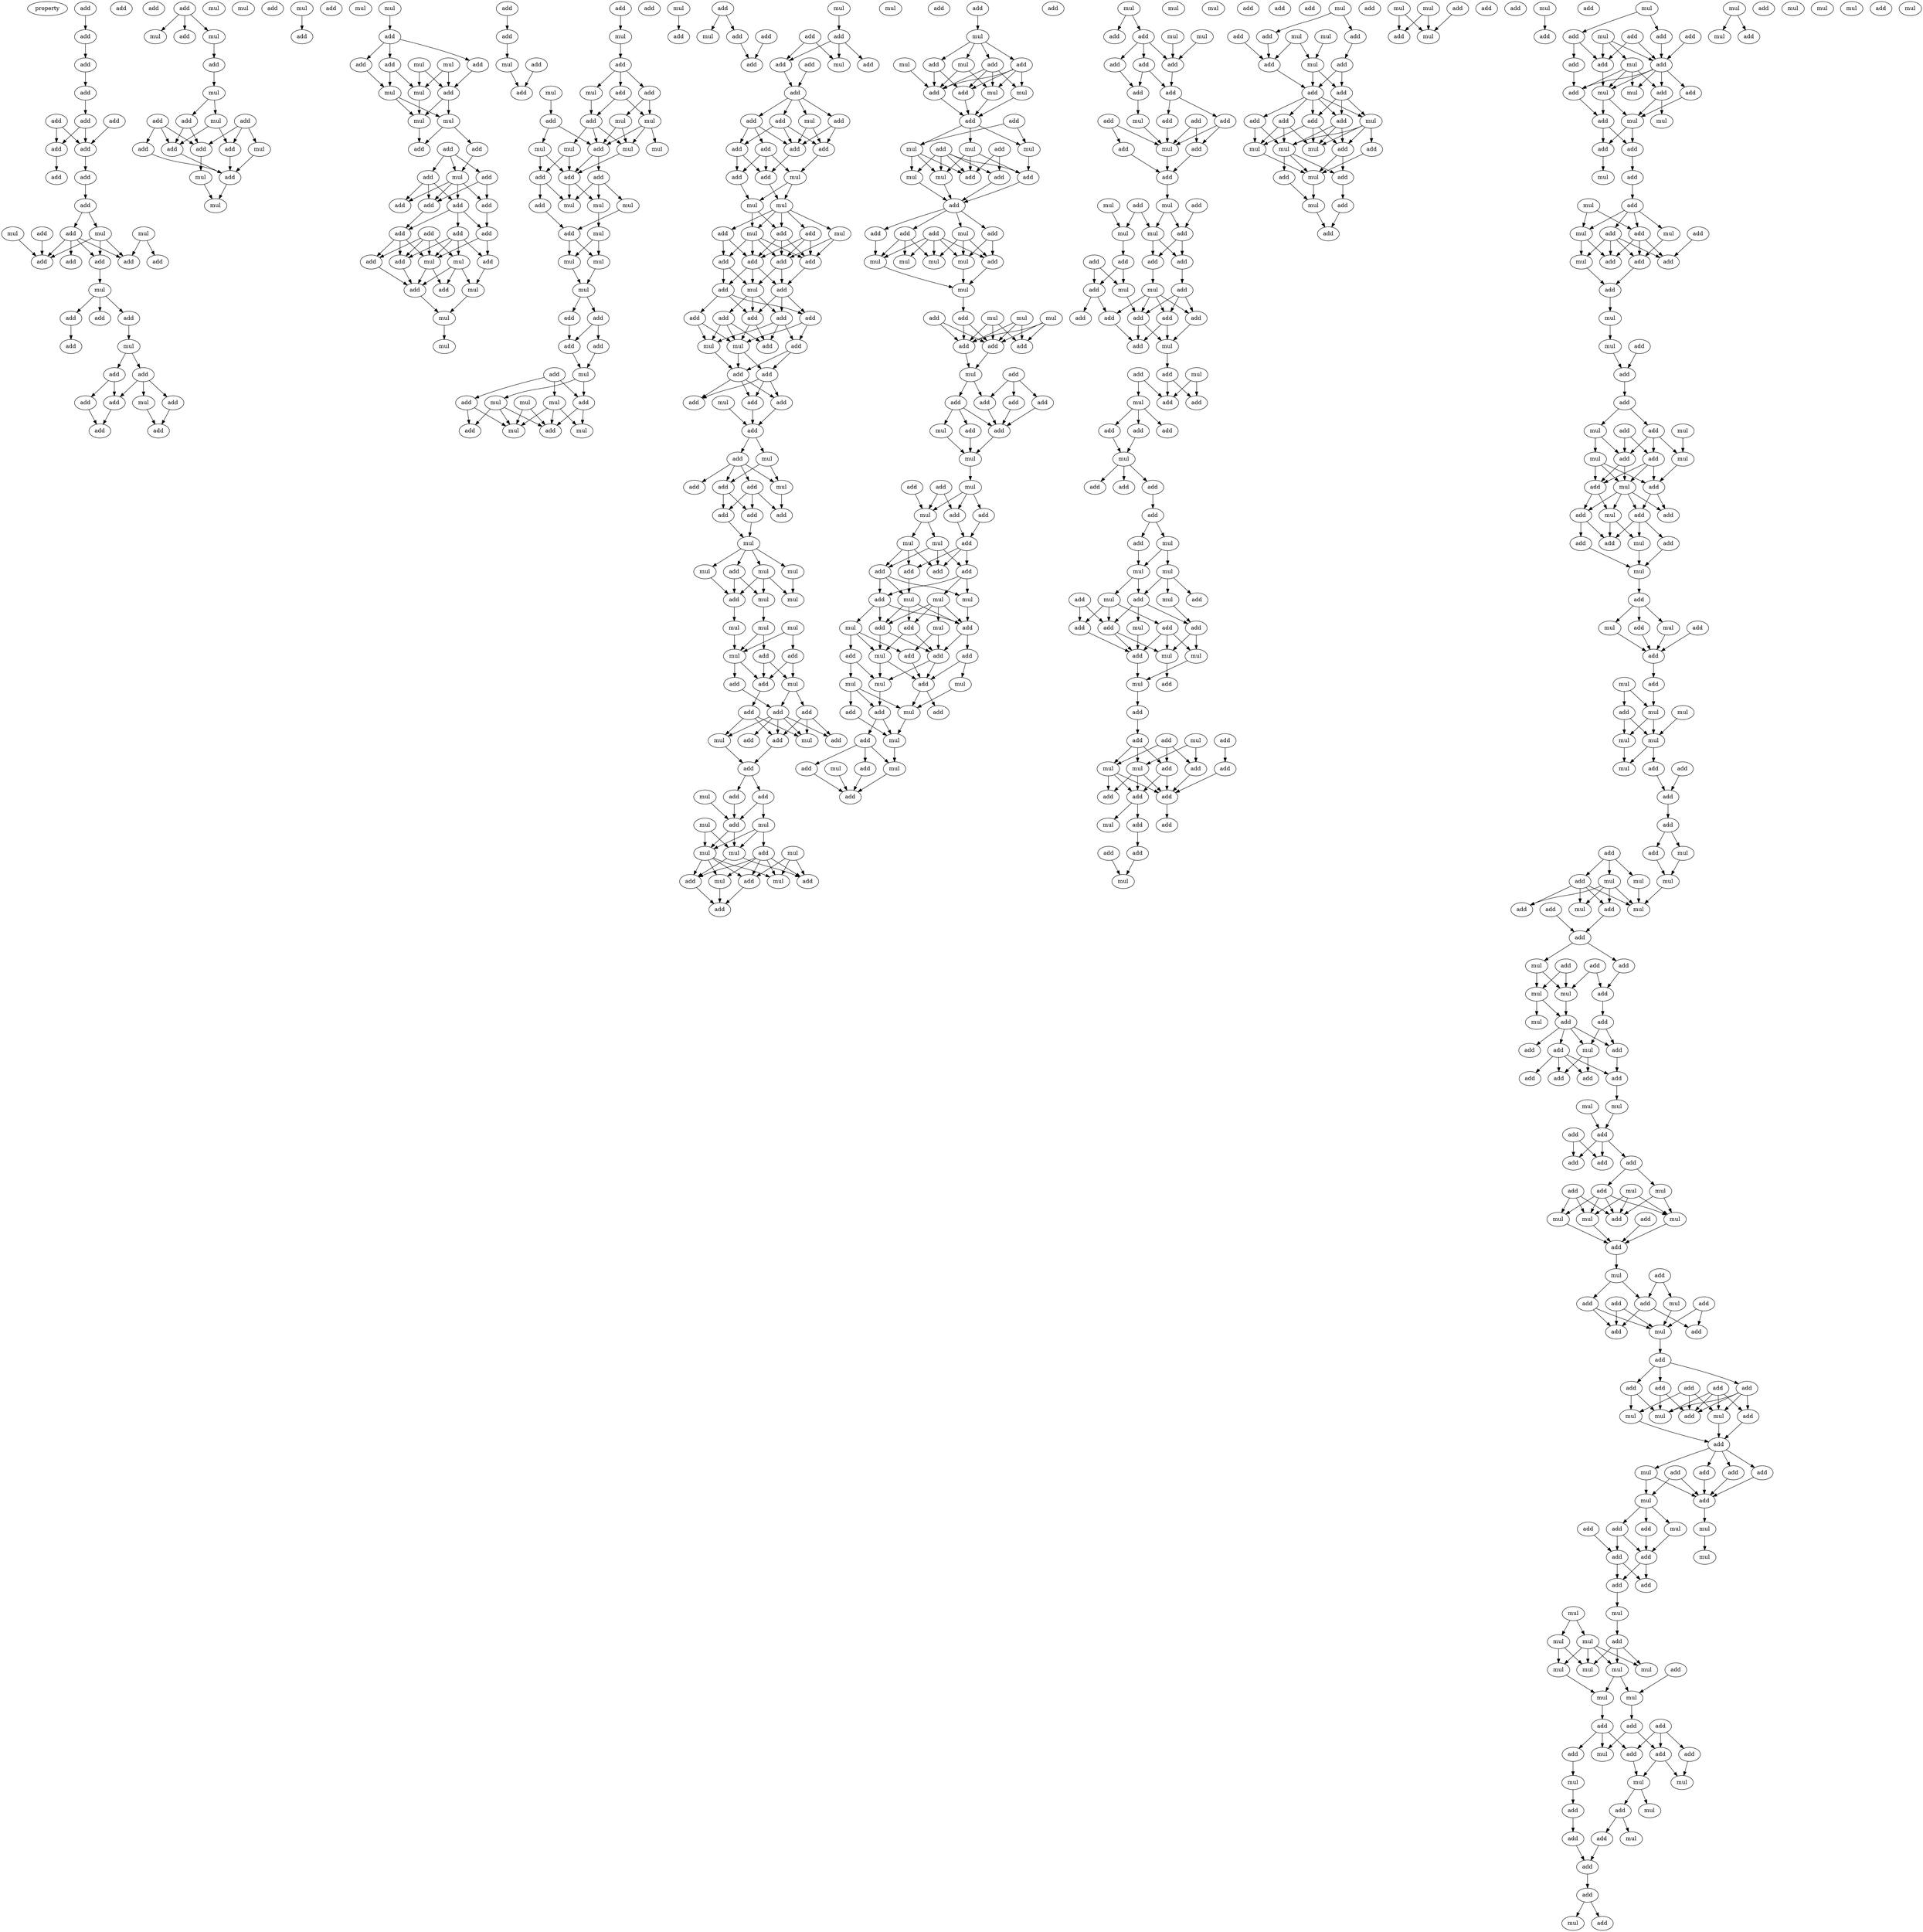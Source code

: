 digraph {
    node [fontcolor=black]
    property [mul=2,lf=1.8]
    0 [ label = add ];
    1 [ label = add ];
    2 [ label = add ];
    3 [ label = add ];
    4 [ label = add ];
    5 [ label = add ];
    6 [ label = add ];
    7 [ label = add ];
    8 [ label = add ];
    9 [ label = add ];
    10 [ label = add ];
    11 [ label = add ];
    12 [ label = add ];
    13 [ label = add ];
    14 [ label = add ];
    15 [ label = add ];
    16 [ label = mul ];
    17 [ label = mul ];
    18 [ label = mul ];
    19 [ label = add ];
    20 [ label = add ];
    21 [ label = add ];
    22 [ label = add ];
    23 [ label = add ];
    24 [ label = mul ];
    25 [ label = add ];
    26 [ label = add ];
    27 [ label = add ];
    28 [ label = mul ];
    29 [ label = add ];
    30 [ label = add ];
    31 [ label = add ];
    32 [ label = mul ];
    33 [ label = add ];
    34 [ label = add ];
    35 [ label = add ];
    36 [ label = add ];
    37 [ label = add ];
    38 [ label = add ];
    39 [ label = mul ];
    40 [ label = add ];
    41 [ label = mul ];
    42 [ label = mul ];
    43 [ label = mul ];
    44 [ label = add ];
    45 [ label = mul ];
    46 [ label = add ];
    47 [ label = add ];
    48 [ label = mul ];
    49 [ label = add ];
    50 [ label = add ];
    51 [ label = add ];
    52 [ label = mul ];
    53 [ label = add ];
    54 [ label = add ];
    55 [ label = mul ];
    56 [ label = add ];
    57 [ label = add ];
    58 [ label = mul ];
    59 [ label = mul ];
    60 [ label = add ];
    61 [ label = add ];
    62 [ label = mul ];
    63 [ label = mul ];
    64 [ label = add ];
    65 [ label = add ];
    66 [ label = add ];
    67 [ label = mul ];
    68 [ label = add ];
    69 [ label = mul ];
    70 [ label = add ];
    71 [ label = mul ];
    72 [ label = mul ];
    73 [ label = mul ];
    74 [ label = mul ];
    75 [ label = add ];
    76 [ label = add ];
    77 [ label = add ];
    78 [ label = add ];
    79 [ label = add ];
    80 [ label = mul ];
    81 [ label = add ];
    82 [ label = add ];
    83 [ label = add ];
    84 [ label = add ];
    85 [ label = add ];
    86 [ label = add ];
    87 [ label = add ];
    88 [ label = add ];
    89 [ label = mul ];
    90 [ label = add ];
    91 [ label = add ];
    92 [ label = add ];
    93 [ label = mul ];
    94 [ label = add ];
    95 [ label = mul ];
    96 [ label = add ];
    97 [ label = mul ];
    98 [ label = mul ];
    99 [ label = add ];
    100 [ label = add ];
    101 [ label = add ];
    102 [ label = mul ];
    103 [ label = add ];
    104 [ label = add ];
    105 [ label = mul ];
    106 [ label = add ];
    107 [ label = mul ];
    108 [ label = add ];
    109 [ label = add ];
    110 [ label = add ];
    111 [ label = mul ];
    112 [ label = mul ];
    113 [ label = add ];
    114 [ label = add ];
    115 [ label = mul ];
    116 [ label = mul ];
    117 [ label = mul ];
    118 [ label = add ];
    119 [ label = mul ];
    120 [ label = mul ];
    121 [ label = add ];
    122 [ label = add ];
    123 [ label = add ];
    124 [ label = mul ];
    125 [ label = add ];
    126 [ label = mul ];
    127 [ label = mul ];
    128 [ label = add ];
    129 [ label = mul ];
    130 [ label = mul ];
    131 [ label = mul ];
    132 [ label = mul ];
    133 [ label = add ];
    134 [ label = add ];
    135 [ label = add ];
    136 [ label = add ];
    137 [ label = mul ];
    138 [ label = add ];
    139 [ label = add ];
    140 [ label = add ];
    141 [ label = mul ];
    142 [ label = mul ];
    143 [ label = mul ];
    144 [ label = mul ];
    145 [ label = mul ];
    146 [ label = add ];
    147 [ label = add ];
    148 [ label = mul ];
    149 [ label = add ];
    150 [ label = add ];
    151 [ label = add ];
    152 [ label = mul ];
    153 [ label = add ];
    154 [ label = add ];
    155 [ label = mul ];
    156 [ label = add ];
    157 [ label = add ];
    158 [ label = add ];
    159 [ label = add ];
    160 [ label = mul ];
    161 [ label = add ];
    162 [ label = add ];
    163 [ label = add ];
    164 [ label = add ];
    165 [ label = mul ];
    166 [ label = add ];
    167 [ label = add ];
    168 [ label = add ];
    169 [ label = add ];
    170 [ label = add ];
    171 [ label = add ];
    172 [ label = mul ];
    173 [ label = add ];
    174 [ label = mul ];
    175 [ label = mul ];
    176 [ label = add ];
    177 [ label = mul ];
    178 [ label = add ];
    179 [ label = add ];
    180 [ label = mul ];
    181 [ label = add ];
    182 [ label = add ];
    183 [ label = add ];
    184 [ label = add ];
    185 [ label = mul ];
    186 [ label = add ];
    187 [ label = add ];
    188 [ label = add ];
    189 [ label = add ];
    190 [ label = add ];
    191 [ label = add ];
    192 [ label = add ];
    193 [ label = add ];
    194 [ label = mul ];
    195 [ label = add ];
    196 [ label = mul ];
    197 [ label = add ];
    198 [ label = add ];
    199 [ label = mul ];
    200 [ label = add ];
    201 [ label = add ];
    202 [ label = add ];
    203 [ label = add ];
    204 [ label = add ];
    205 [ label = mul ];
    206 [ label = add ];
    207 [ label = add ];
    208 [ label = mul ];
    209 [ label = add ];
    210 [ label = add ];
    211 [ label = add ];
    212 [ label = add ];
    213 [ label = mul ];
    214 [ label = mul ];
    215 [ label = add ];
    216 [ label = mul ];
    217 [ label = mul ];
    218 [ label = mul ];
    219 [ label = add ];
    220 [ label = mul ];
    221 [ label = mul ];
    222 [ label = mul ];
    223 [ label = mul ];
    224 [ label = mul ];
    225 [ label = mul ];
    226 [ label = add ];
    227 [ label = add ];
    228 [ label = add ];
    229 [ label = add ];
    230 [ label = mul ];
    231 [ label = add ];
    232 [ label = add ];
    233 [ label = add ];
    234 [ label = add ];
    235 [ label = mul ];
    236 [ label = mul ];
    237 [ label = add ];
    238 [ label = add ];
    239 [ label = add ];
    240 [ label = add ];
    241 [ label = add ];
    242 [ label = mul ];
    243 [ label = mul ];
    244 [ label = add ];
    245 [ label = mul ];
    246 [ label = mul ];
    247 [ label = mul ];
    248 [ label = add ];
    249 [ label = add ];
    250 [ label = mul ];
    251 [ label = add ];
    252 [ label = add ];
    253 [ label = mul ];
    254 [ label = mul ];
    255 [ label = add ];
    256 [ label = add ];
    257 [ label = add ];
    258 [ label = mul ];
    259 [ label = add ];
    260 [ label = mul ];
    261 [ label = add ];
    262 [ label = add ];
    263 [ label = mul ];
    264 [ label = add ];
    265 [ label = add ];
    266 [ label = mul ];
    267 [ label = mul ];
    268 [ label = add ];
    269 [ label = add ];
    270 [ label = mul ];
    271 [ label = mul ];
    272 [ label = mul ];
    273 [ label = add ];
    274 [ label = add ];
    275 [ label = add ];
    276 [ label = add ];
    277 [ label = mul ];
    278 [ label = mul ];
    279 [ label = add ];
    280 [ label = add ];
    281 [ label = add ];
    282 [ label = add ];
    283 [ label = add ];
    284 [ label = add ];
    285 [ label = mul ];
    286 [ label = mul ];
    287 [ label = mul ];
    288 [ label = mul ];
    289 [ label = mul ];
    290 [ label = add ];
    291 [ label = mul ];
    292 [ label = mul ];
    293 [ label = add ];
    294 [ label = add ];
    295 [ label = mul ];
    296 [ label = mul ];
    297 [ label = add ];
    298 [ label = add ];
    299 [ label = add ];
    300 [ label = add ];
    301 [ label = mul ];
    302 [ label = add ];
    303 [ label = add ];
    304 [ label = add ];
    305 [ label = add ];
    306 [ label = add ];
    307 [ label = mul ];
    308 [ label = add ];
    309 [ label = add ];
    310 [ label = mul ];
    311 [ label = add ];
    312 [ label = mul ];
    313 [ label = add ];
    314 [ label = mul ];
    315 [ label = add ];
    316 [ label = add ];
    317 [ label = mul ];
    318 [ label = add ];
    319 [ label = mul ];
    320 [ label = add ];
    321 [ label = add ];
    322 [ label = add ];
    323 [ label = add ];
    324 [ label = mul ];
    325 [ label = mul ];
    326 [ label = mul ];
    327 [ label = add ];
    328 [ label = add ];
    329 [ label = add ];
    330 [ label = mul ];
    331 [ label = mul ];
    332 [ label = add ];
    333 [ label = mul ];
    334 [ label = add ];
    335 [ label = add ];
    336 [ label = add ];
    337 [ label = add ];
    338 [ label = mul ];
    339 [ label = mul ];
    340 [ label = mul ];
    341 [ label = add ];
    342 [ label = add ];
    343 [ label = mul ];
    344 [ label = add ];
    345 [ label = add ];
    346 [ label = add ];
    347 [ label = mul ];
    348 [ label = add ];
    349 [ label = mul ];
    350 [ label = mul ];
    351 [ label = add ];
    352 [ label = add ];
    353 [ label = mul ];
    354 [ label = mul ];
    355 [ label = add ];
    356 [ label = mul ];
    357 [ label = mul ];
    358 [ label = add ];
    359 [ label = add ];
    360 [ label = add ];
    361 [ label = add ];
    362 [ label = add ];
    363 [ label = add ];
    364 [ label = mul ];
    365 [ label = add ];
    366 [ label = add ];
    367 [ label = add ];
    368 [ label = mul ];
    369 [ label = add ];
    370 [ label = add ];
    371 [ label = mul ];
    372 [ label = add ];
    373 [ label = add ];
    374 [ label = add ];
    375 [ label = mul ];
    376 [ label = add ];
    377 [ label = mul ];
    378 [ label = mul ];
    379 [ label = mul ];
    380 [ label = add ];
    381 [ label = add ];
    382 [ label = add ];
    383 [ label = add ];
    384 [ label = add ];
    385 [ label = add ];
    386 [ label = mul ];
    387 [ label = add ];
    388 [ label = add ];
    389 [ label = mul ];
    390 [ label = add ];
    391 [ label = add ];
    392 [ label = add ];
    393 [ label = add ];
    394 [ label = add ];
    395 [ label = add ];
    396 [ label = mul ];
    397 [ label = add ];
    398 [ label = add ];
    399 [ label = mul ];
    400 [ label = add ];
    401 [ label = mul ];
    402 [ label = add ];
    403 [ label = add ];
    404 [ label = add ];
    405 [ label = add ];
    406 [ label = mul ];
    407 [ label = add ];
    408 [ label = add ];
    409 [ label = add ];
    410 [ label = add ];
    411 [ label = add ];
    412 [ label = mul ];
    413 [ label = mul ];
    414 [ label = mul ];
    415 [ label = add ];
    416 [ label = add ];
    417 [ label = add ];
    418 [ label = mul ];
    419 [ label = mul ];
    420 [ label = add ];
    421 [ label = add ];
    422 [ label = add ];
    423 [ label = mul ];
    424 [ label = add ];
    425 [ label = mul ];
    426 [ label = mul ];
    427 [ label = add ];
    428 [ label = add ];
    429 [ label = mul ];
    430 [ label = add ];
    431 [ label = add ];
    432 [ label = add ];
    433 [ label = add ];
    434 [ label = mul ];
    435 [ label = add ];
    436 [ label = mul ];
    437 [ label = mul ];
    438 [ label = add ];
    439 [ label = add ];
    440 [ label = add ];
    441 [ label = add ];
    442 [ label = add ];
    443 [ label = add ];
    444 [ label = mul ];
    445 [ label = add ];
    446 [ label = add ];
    447 [ label = add ];
    448 [ label = add ];
    449 [ label = add ];
    450 [ label = mul ];
    451 [ label = mul ];
    452 [ label = mul ];
    453 [ label = mul ];
    454 [ label = add ];
    455 [ label = add ];
    456 [ label = add ];
    457 [ label = mul ];
    458 [ label = add ];
    459 [ label = add ];
    460 [ label = add ];
    461 [ label = add ];
    462 [ label = add ];
    463 [ label = add ];
    464 [ label = mul ];
    465 [ label = add ];
    466 [ label = add ];
    467 [ label = mul ];
    468 [ label = add ];
    469 [ label = add ];
    470 [ label = mul ];
    471 [ label = mul ];
    472 [ label = add ];
    473 [ label = mul ];
    474 [ label = add ];
    475 [ label = add ];
    476 [ label = mul ];
    477 [ label = add ];
    478 [ label = add ];
    479 [ label = mul ];
    480 [ label = add ];
    481 [ label = mul ];
    482 [ label = add ];
    483 [ label = mul ];
    484 [ label = add ];
    485 [ label = add ];
    486 [ label = mul ];
    487 [ label = add ];
    488 [ label = add ];
    489 [ label = mul ];
    490 [ label = add ];
    491 [ label = add ];
    492 [ label = mul ];
    493 [ label = add ];
    494 [ label = add ];
    495 [ label = add ];
    496 [ label = mul ];
    497 [ label = add ];
    498 [ label = add ];
    499 [ label = add ];
    500 [ label = add ];
    501 [ label = add ];
    502 [ label = mul ];
    503 [ label = mul ];
    504 [ label = mul ];
    505 [ label = add ];
    506 [ label = mul ];
    507 [ label = add ];
    508 [ label = add ];
    509 [ label = mul ];
    510 [ label = add ];
    511 [ label = add ];
    512 [ label = mul ];
    513 [ label = add ];
    514 [ label = add ];
    515 [ label = mul ];
    516 [ label = mul ];
    517 [ label = add ];
    518 [ label = mul ];
    519 [ label = add ];
    520 [ label = add ];
    521 [ label = add ];
    522 [ label = add ];
    523 [ label = mul ];
    524 [ label = mul ];
    525 [ label = mul ];
    526 [ label = mul ];
    527 [ label = add ];
    528 [ label = add ];
    529 [ label = add ];
    530 [ label = add ];
    531 [ label = add ];
    532 [ label = mul ];
    533 [ label = add ];
    534 [ label = add ];
    535 [ label = mul ];
    536 [ label = add ];
    537 [ label = mul ];
    538 [ label = mul ];
    539 [ label = add ];
    540 [ label = add ];
    541 [ label = add ];
    542 [ label = mul ];
    543 [ label = mul ];
    544 [ label = mul ];
    545 [ label = add ];
    546 [ label = add ];
    547 [ label = add ];
    548 [ label = add ];
    549 [ label = add ];
    550 [ label = add ];
    551 [ label = mul ];
    552 [ label = mul ];
    553 [ label = add ];
    554 [ label = mul ];
    555 [ label = add ];
    556 [ label = mul ];
    557 [ label = add ];
    558 [ label = add ];
    559 [ label = mul ];
    560 [ label = add ];
    561 [ label = mul ];
    562 [ label = add ];
    563 [ label = mul ];
    564 [ label = mul ];
    565 [ label = mul ];
    566 [ label = mul ];
    567 [ label = mul ];
    568 [ label = add ];
    569 [ label = mul ];
    570 [ label = add ];
    571 [ label = add ];
    572 [ label = add ];
    573 [ label = add ];
    574 [ label = mul ];
    575 [ label = add ];
    576 [ label = mul ];
    577 [ label = mul ];
    578 [ label = add ];
    579 [ label = mul ];
    580 [ label = mul ];
    581 [ label = add ];
    582 [ label = add ];
    583 [ label = add ];
    584 [ label = mul ];
    585 [ label = add ];
    586 [ label = mul ];
    587 [ label = add ];
    588 [ label = add ];
    589 [ label = add ];
    590 [ label = add ];
    591 [ label = mul ];
    592 [ label = add ];
    593 [ label = mul ];
    594 [ label = mul ];
    595 [ label = add ];
    596 [ label = add ];
    597 [ label = mul ];
    598 [ label = add ];
    599 [ label = add ];
    600 [ label = add ];
    601 [ label = add ];
    602 [ label = add ];
    603 [ label = add ];
    604 [ label = add ];
    605 [ label = mul ];
    606 [ label = mul ];
    607 [ label = add ];
    608 [ label = add ];
    609 [ label = add ];
    610 [ label = add ];
    611 [ label = add ];
    612 [ label = mul ];
    613 [ label = add ];
    614 [ label = add ];
    615 [ label = mul ];
    616 [ label = mul ];
    617 [ label = add ];
    618 [ label = add ];
    619 [ label = mul ];
    620 [ label = mul ];
    621 [ label = add ];
    622 [ label = mul ];
    623 [ label = add ];
    624 [ label = add ];
    625 [ label = add ];
    626 [ label = mul ];
    627 [ label = add ];
    628 [ label = add ];
    629 [ label = mul ];
    630 [ label = add ];
    631 [ label = add ];
    632 [ label = add ];
    633 [ label = add ];
    634 [ label = add ];
    635 [ label = add ];
    636 [ label = add ];
    637 [ label = add ];
    638 [ label = add ];
    639 [ label = mul ];
    640 [ label = mul ];
    641 [ label = mul ];
    642 [ label = add ];
    643 [ label = add ];
    644 [ label = add ];
    645 [ label = mul ];
    646 [ label = add ];
    647 [ label = add ];
    648 [ label = add ];
    649 [ label = mul ];
    650 [ label = add ];
    651 [ label = add ];
    652 [ label = mul ];
    653 [ label = mul ];
    654 [ label = add ];
    655 [ label = add ];
    656 [ label = add ];
    657 [ label = mul ];
    658 [ label = add ];
    659 [ label = add ];
    660 [ label = add ];
    661 [ label = mul ];
    662 [ label = mul ];
    663 [ label = add ];
    664 [ label = mul ];
    665 [ label = mul ];
    666 [ label = mul ];
    667 [ label = add ];
    668 [ label = mul ];
    669 [ label = mul ];
    670 [ label = mul ];
    671 [ label = mul ];
    672 [ label = mul ];
    673 [ label = add ];
    674 [ label = add ];
    675 [ label = add ];
    676 [ label = add ];
    677 [ label = add ];
    678 [ label = mul ];
    679 [ label = add ];
    680 [ label = add ];
    681 [ label = mul ];
    682 [ label = mul ];
    683 [ label = mul ];
    684 [ label = add ];
    685 [ label = mul ];
    686 [ label = add ];
    687 [ label = add ];
    688 [ label = add ];
    689 [ label = mul ];
    690 [ label = add ];
    691 [ label = add ];
    692 [ label = mul ];
    693 [ label = add ];
    694 [ label = mul ];
    0 -> 1 [ name = 0 ];
    1 -> 3 [ name = 1 ];
    3 -> 4 [ name = 2 ];
    4 -> 6 [ name = 3 ];
    6 -> 9 [ name = 4 ];
    6 -> 10 [ name = 5 ];
    7 -> 10 [ name = 6 ];
    8 -> 9 [ name = 7 ];
    8 -> 10 [ name = 8 ];
    9 -> 11 [ name = 9 ];
    10 -> 12 [ name = 10 ];
    12 -> 13 [ name = 11 ];
    13 -> 15 [ name = 12 ];
    13 -> 16 [ name = 13 ];
    14 -> 21 [ name = 14 ];
    15 -> 19 [ name = 15 ];
    15 -> 21 [ name = 16 ];
    15 -> 22 [ name = 17 ];
    15 -> 23 [ name = 18 ];
    16 -> 19 [ name = 19 ];
    16 -> 21 [ name = 20 ];
    16 -> 22 [ name = 21 ];
    17 -> 21 [ name = 22 ];
    18 -> 20 [ name = 23 ];
    18 -> 22 [ name = 24 ];
    19 -> 24 [ name = 25 ];
    24 -> 25 [ name = 26 ];
    24 -> 26 [ name = 27 ];
    24 -> 27 [ name = 28 ];
    25 -> 29 [ name = 29 ];
    27 -> 28 [ name = 30 ];
    28 -> 30 [ name = 31 ];
    28 -> 31 [ name = 32 ];
    30 -> 33 [ name = 33 ];
    30 -> 34 [ name = 34 ];
    31 -> 32 [ name = 35 ];
    31 -> 34 [ name = 36 ];
    31 -> 35 [ name = 37 ];
    32 -> 37 [ name = 38 ];
    33 -> 36 [ name = 39 ];
    34 -> 36 [ name = 40 ];
    35 -> 37 [ name = 41 ];
    38 -> 39 [ name = 42 ];
    38 -> 40 [ name = 43 ];
    38 -> 41 [ name = 44 ];
    41 -> 44 [ name = 45 ];
    44 -> 45 [ name = 46 ];
    45 -> 47 [ name = 47 ];
    45 -> 48 [ name = 48 ];
    46 -> 50 [ name = 49 ];
    46 -> 52 [ name = 50 ];
    46 -> 54 [ name = 51 ];
    47 -> 50 [ name = 52 ];
    47 -> 51 [ name = 53 ];
    48 -> 51 [ name = 54 ];
    48 -> 54 [ name = 55 ];
    49 -> 50 [ name = 56 ];
    49 -> 51 [ name = 57 ];
    49 -> 53 [ name = 58 ];
    50 -> 55 [ name = 59 ];
    51 -> 56 [ name = 60 ];
    52 -> 56 [ name = 61 ];
    53 -> 56 [ name = 62 ];
    54 -> 56 [ name = 63 ];
    55 -> 59 [ name = 64 ];
    56 -> 59 [ name = 65 ];
    58 -> 61 [ name = 66 ];
    63 -> 64 [ name = 67 ];
    64 -> 65 [ name = 68 ];
    64 -> 66 [ name = 69 ];
    64 -> 68 [ name = 70 ];
    65 -> 70 [ name = 71 ];
    66 -> 72 [ name = 72 ];
    67 -> 70 [ name = 73 ];
    67 -> 71 [ name = 74 ];
    68 -> 71 [ name = 75 ];
    68 -> 72 [ name = 76 ];
    69 -> 70 [ name = 77 ];
    69 -> 71 [ name = 78 ];
    70 -> 73 [ name = 79 ];
    70 -> 74 [ name = 80 ];
    71 -> 74 [ name = 81 ];
    72 -> 73 [ name = 82 ];
    72 -> 74 [ name = 83 ];
    73 -> 76 [ name = 84 ];
    73 -> 77 [ name = 85 ];
    74 -> 76 [ name = 86 ];
    75 -> 78 [ name = 87 ];
    75 -> 79 [ name = 88 ];
    75 -> 80 [ name = 89 ];
    77 -> 80 [ name = 90 ];
    78 -> 81 [ name = 91 ];
    78 -> 82 [ name = 92 ];
    78 -> 83 [ name = 93 ];
    79 -> 81 [ name = 94 ];
    79 -> 84 [ name = 95 ];
    80 -> 81 [ name = 96 ];
    80 -> 82 [ name = 97 ];
    80 -> 83 [ name = 98 ];
    80 -> 84 [ name = 99 ];
    81 -> 88 [ name = 100 ];
    82 -> 86 [ name = 101 ];
    82 -> 87 [ name = 102 ];
    82 -> 88 [ name = 103 ];
    84 -> 87 [ name = 104 ];
    85 -> 89 [ name = 105 ];
    85 -> 90 [ name = 106 ];
    85 -> 92 [ name = 107 ];
    85 -> 93 [ name = 108 ];
    86 -> 89 [ name = 109 ];
    86 -> 91 [ name = 110 ];
    86 -> 92 [ name = 111 ];
    86 -> 93 [ name = 112 ];
    87 -> 89 [ name = 113 ];
    87 -> 91 [ name = 114 ];
    88 -> 89 [ name = 115 ];
    88 -> 90 [ name = 116 ];
    88 -> 92 [ name = 117 ];
    89 -> 94 [ name = 118 ];
    89 -> 96 [ name = 119 ];
    90 -> 94 [ name = 120 ];
    91 -> 95 [ name = 121 ];
    92 -> 94 [ name = 122 ];
    93 -> 94 [ name = 123 ];
    93 -> 95 [ name = 124 ];
    93 -> 96 [ name = 125 ];
    94 -> 97 [ name = 126 ];
    95 -> 97 [ name = 127 ];
    97 -> 98 [ name = 128 ];
    99 -> 100 [ name = 129 ];
    100 -> 102 [ name = 130 ];
    101 -> 103 [ name = 131 ];
    102 -> 103 [ name = 132 ];
    104 -> 105 [ name = 133 ];
    105 -> 106 [ name = 134 ];
    106 -> 107 [ name = 135 ];
    106 -> 108 [ name = 136 ];
    106 -> 110 [ name = 137 ];
    107 -> 113 [ name = 138 ];
    108 -> 112 [ name = 139 ];
    108 -> 115 [ name = 140 ];
    110 -> 113 [ name = 141 ];
    110 -> 115 [ name = 142 ];
    111 -> 114 [ name = 143 ];
    112 -> 116 [ name = 144 ];
    112 -> 118 [ name = 145 ];
    113 -> 116 [ name = 146 ];
    113 -> 118 [ name = 147 ];
    113 -> 120 [ name = 148 ];
    114 -> 118 [ name = 149 ];
    114 -> 119 [ name = 150 ];
    115 -> 116 [ name = 151 ];
    115 -> 117 [ name = 152 ];
    115 -> 118 [ name = 153 ];
    116 -> 123 [ name = 154 ];
    118 -> 121 [ name = 155 ];
    118 -> 123 [ name = 156 ];
    119 -> 122 [ name = 157 ];
    119 -> 123 [ name = 158 ];
    120 -> 122 [ name = 159 ];
    120 -> 123 [ name = 160 ];
    121 -> 124 [ name = 161 ];
    121 -> 126 [ name = 162 ];
    121 -> 127 [ name = 163 ];
    122 -> 125 [ name = 164 ];
    122 -> 127 [ name = 165 ];
    123 -> 126 [ name = 166 ];
    123 -> 127 [ name = 167 ];
    124 -> 128 [ name = 168 ];
    125 -> 128 [ name = 169 ];
    126 -> 129 [ name = 170 ];
    128 -> 130 [ name = 171 ];
    128 -> 131 [ name = 172 ];
    129 -> 130 [ name = 173 ];
    129 -> 131 [ name = 174 ];
    130 -> 132 [ name = 175 ];
    131 -> 132 [ name = 176 ];
    132 -> 133 [ name = 177 ];
    132 -> 134 [ name = 178 ];
    133 -> 135 [ name = 179 ];
    134 -> 135 [ name = 180 ];
    134 -> 136 [ name = 181 ];
    135 -> 137 [ name = 182 ];
    136 -> 137 [ name = 183 ];
    137 -> 140 [ name = 184 ];
    137 -> 141 [ name = 185 ];
    138 -> 139 [ name = 186 ];
    138 -> 140 [ name = 187 ];
    138 -> 143 [ name = 188 ];
    139 -> 144 [ name = 189 ];
    139 -> 147 [ name = 190 ];
    140 -> 145 [ name = 191 ];
    140 -> 146 [ name = 192 ];
    141 -> 144 [ name = 193 ];
    141 -> 146 [ name = 194 ];
    141 -> 147 [ name = 195 ];
    142 -> 144 [ name = 196 ];
    142 -> 146 [ name = 197 ];
    143 -> 144 [ name = 198 ];
    143 -> 145 [ name = 199 ];
    143 -> 146 [ name = 200 ];
    148 -> 149 [ name = 201 ];
    150 -> 152 [ name = 202 ];
    150 -> 153 [ name = 203 ];
    151 -> 154 [ name = 204 ];
    153 -> 154 [ name = 205 ];
    155 -> 156 [ name = 206 ];
    156 -> 158 [ name = 207 ];
    156 -> 159 [ name = 208 ];
    156 -> 160 [ name = 209 ];
    157 -> 158 [ name = 210 ];
    157 -> 160 [ name = 211 ];
    158 -> 162 [ name = 212 ];
    161 -> 162 [ name = 213 ];
    162 -> 163 [ name = 214 ];
    162 -> 164 [ name = 215 ];
    162 -> 165 [ name = 216 ];
    162 -> 166 [ name = 217 ];
    163 -> 167 [ name = 218 ];
    163 -> 169 [ name = 219 ];
    163 -> 170 [ name = 220 ];
    164 -> 167 [ name = 221 ];
    164 -> 170 [ name = 222 ];
    165 -> 167 [ name = 223 ];
    165 -> 170 [ name = 224 ];
    166 -> 167 [ name = 225 ];
    166 -> 168 [ name = 226 ];
    166 -> 169 [ name = 227 ];
    167 -> 173 [ name = 228 ];
    168 -> 171 [ name = 229 ];
    168 -> 172 [ name = 230 ];
    168 -> 173 [ name = 231 ];
    169 -> 171 [ name = 232 ];
    169 -> 173 [ name = 233 ];
    170 -> 172 [ name = 234 ];
    171 -> 175 [ name = 235 ];
    172 -> 174 [ name = 236 ];
    172 -> 175 [ name = 237 ];
    173 -> 174 [ name = 238 ];
    174 -> 176 [ name = 239 ];
    174 -> 177 [ name = 240 ];
    174 -> 178 [ name = 241 ];
    174 -> 179 [ name = 242 ];
    174 -> 180 [ name = 243 ];
    175 -> 176 [ name = 244 ];
    175 -> 180 [ name = 245 ];
    176 -> 181 [ name = 246 ];
    176 -> 182 [ name = 247 ];
    176 -> 183 [ name = 248 ];
    177 -> 181 [ name = 249 ];
    177 -> 183 [ name = 250 ];
    178 -> 181 [ name = 251 ];
    178 -> 182 [ name = 252 ];
    178 -> 183 [ name = 253 ];
    179 -> 182 [ name = 254 ];
    179 -> 184 [ name = 255 ];
    180 -> 181 [ name = 256 ];
    180 -> 182 [ name = 257 ];
    180 -> 183 [ name = 258 ];
    180 -> 184 [ name = 259 ];
    181 -> 185 [ name = 260 ];
    181 -> 187 [ name = 261 ];
    182 -> 185 [ name = 262 ];
    182 -> 186 [ name = 263 ];
    182 -> 187 [ name = 264 ];
    183 -> 187 [ name = 265 ];
    184 -> 185 [ name = 266 ];
    184 -> 186 [ name = 267 ];
    185 -> 190 [ name = 268 ];
    185 -> 191 [ name = 269 ];
    185 -> 192 [ name = 270 ];
    186 -> 188 [ name = 271 ];
    186 -> 189 [ name = 272 ];
    186 -> 192 [ name = 273 ];
    187 -> 189 [ name = 274 ];
    187 -> 191 [ name = 275 ];
    187 -> 192 [ name = 276 ];
    188 -> 194 [ name = 277 ];
    188 -> 196 [ name = 278 ];
    189 -> 194 [ name = 279 ];
    189 -> 195 [ name = 280 ];
    190 -> 193 [ name = 281 ];
    190 -> 194 [ name = 282 ];
    190 -> 196 [ name = 283 ];
    191 -> 193 [ name = 284 ];
    191 -> 195 [ name = 285 ];
    191 -> 196 [ name = 286 ];
    192 -> 193 [ name = 287 ];
    192 -> 194 [ name = 288 ];
    194 -> 197 [ name = 289 ];
    194 -> 198 [ name = 290 ];
    195 -> 197 [ name = 291 ];
    195 -> 198 [ name = 292 ];
    196 -> 198 [ name = 293 ];
    197 -> 200 [ name = 294 ];
    197 -> 201 [ name = 295 ];
    197 -> 202 [ name = 296 ];
    198 -> 200 [ name = 297 ];
    198 -> 201 [ name = 298 ];
    198 -> 202 [ name = 299 ];
    199 -> 203 [ name = 300 ];
    200 -> 203 [ name = 301 ];
    201 -> 203 [ name = 302 ];
    203 -> 204 [ name = 303 ];
    203 -> 205 [ name = 304 ];
    204 -> 206 [ name = 305 ];
    204 -> 207 [ name = 306 ];
    204 -> 208 [ name = 307 ];
    204 -> 209 [ name = 308 ];
    205 -> 208 [ name = 309 ];
    205 -> 209 [ name = 310 ];
    207 -> 210 [ name = 311 ];
    207 -> 211 [ name = 312 ];
    207 -> 212 [ name = 313 ];
    208 -> 212 [ name = 314 ];
    209 -> 210 [ name = 315 ];
    209 -> 211 [ name = 316 ];
    210 -> 213 [ name = 317 ];
    211 -> 213 [ name = 318 ];
    213 -> 214 [ name = 319 ];
    213 -> 215 [ name = 320 ];
    213 -> 216 [ name = 321 ];
    213 -> 217 [ name = 322 ];
    214 -> 218 [ name = 323 ];
    214 -> 219 [ name = 324 ];
    214 -> 220 [ name = 325 ];
    215 -> 218 [ name = 326 ];
    215 -> 219 [ name = 327 ];
    216 -> 219 [ name = 328 ];
    217 -> 220 [ name = 329 ];
    218 -> 224 [ name = 330 ];
    219 -> 222 [ name = 331 ];
    222 -> 225 [ name = 332 ];
    223 -> 225 [ name = 333 ];
    223 -> 226 [ name = 334 ];
    224 -> 225 [ name = 335 ];
    224 -> 227 [ name = 336 ];
    225 -> 228 [ name = 337 ];
    225 -> 229 [ name = 338 ];
    226 -> 229 [ name = 339 ];
    226 -> 230 [ name = 340 ];
    227 -> 229 [ name = 341 ];
    227 -> 230 [ name = 342 ];
    228 -> 233 [ name = 343 ];
    229 -> 231 [ name = 344 ];
    230 -> 232 [ name = 345 ];
    230 -> 233 [ name = 346 ];
    231 -> 234 [ name = 347 ];
    231 -> 235 [ name = 348 ];
    231 -> 236 [ name = 349 ];
    232 -> 234 [ name = 350 ];
    232 -> 236 [ name = 351 ];
    232 -> 238 [ name = 352 ];
    233 -> 234 [ name = 353 ];
    233 -> 235 [ name = 354 ];
    233 -> 236 [ name = 355 ];
    233 -> 237 [ name = 356 ];
    233 -> 238 [ name = 357 ];
    234 -> 239 [ name = 358 ];
    235 -> 239 [ name = 359 ];
    239 -> 240 [ name = 360 ];
    239 -> 241 [ name = 361 ];
    240 -> 243 [ name = 362 ];
    240 -> 244 [ name = 363 ];
    241 -> 244 [ name = 364 ];
    242 -> 244 [ name = 365 ];
    243 -> 247 [ name = 366 ];
    243 -> 248 [ name = 367 ];
    243 -> 250 [ name = 368 ];
    244 -> 247 [ name = 369 ];
    244 -> 250 [ name = 370 ];
    245 -> 247 [ name = 371 ];
    245 -> 250 [ name = 372 ];
    246 -> 251 [ name = 373 ];
    246 -> 252 [ name = 374 ];
    246 -> 254 [ name = 375 ];
    247 -> 252 [ name = 376 ];
    247 -> 253 [ name = 377 ];
    247 -> 254 [ name = 378 ];
    247 -> 255 [ name = 379 ];
    248 -> 251 [ name = 380 ];
    248 -> 252 [ name = 381 ];
    248 -> 253 [ name = 382 ];
    248 -> 254 [ name = 383 ];
    248 -> 255 [ name = 384 ];
    250 -> 251 [ name = 385 ];
    250 -> 255 [ name = 386 ];
    252 -> 256 [ name = 387 ];
    253 -> 256 [ name = 388 ];
    255 -> 256 [ name = 389 ];
    257 -> 258 [ name = 390 ];
    258 -> 259 [ name = 391 ];
    258 -> 260 [ name = 392 ];
    258 -> 261 [ name = 393 ];
    258 -> 262 [ name = 394 ];
    259 -> 264 [ name = 395 ];
    259 -> 265 [ name = 396 ];
    260 -> 264 [ name = 397 ];
    260 -> 267 [ name = 398 ];
    261 -> 264 [ name = 399 ];
    261 -> 265 [ name = 400 ];
    261 -> 266 [ name = 401 ];
    261 -> 267 [ name = 402 ];
    262 -> 264 [ name = 403 ];
    262 -> 265 [ name = 404 ];
    262 -> 266 [ name = 405 ];
    262 -> 267 [ name = 406 ];
    263 -> 264 [ name = 407 ];
    264 -> 268 [ name = 408 ];
    265 -> 268 [ name = 409 ];
    266 -> 268 [ name = 410 ];
    267 -> 268 [ name = 411 ];
    268 -> 270 [ name = 412 ];
    268 -> 271 [ name = 413 ];
    268 -> 272 [ name = 414 ];
    269 -> 270 [ name = 415 ];
    269 -> 271 [ name = 416 ];
    270 -> 276 [ name = 417 ];
    271 -> 277 [ name = 418 ];
    271 -> 278 [ name = 419 ];
    271 -> 279 [ name = 420 ];
    272 -> 276 [ name = 421 ];
    272 -> 277 [ name = 422 ];
    272 -> 279 [ name = 423 ];
    273 -> 275 [ name = 424 ];
    273 -> 279 [ name = 425 ];
    274 -> 275 [ name = 426 ];
    274 -> 276 [ name = 427 ];
    274 -> 277 [ name = 428 ];
    274 -> 278 [ name = 429 ];
    274 -> 279 [ name = 430 ];
    275 -> 280 [ name = 431 ];
    276 -> 280 [ name = 432 ];
    277 -> 280 [ name = 433 ];
    278 -> 280 [ name = 434 ];
    280 -> 281 [ name = 435 ];
    280 -> 282 [ name = 436 ];
    280 -> 283 [ name = 437 ];
    280 -> 285 [ name = 438 ];
    281 -> 286 [ name = 439 ];
    282 -> 287 [ name = 440 ];
    282 -> 290 [ name = 441 ];
    283 -> 286 [ name = 442 ];
    283 -> 288 [ name = 443 ];
    283 -> 289 [ name = 444 ];
    284 -> 286 [ name = 445 ];
    284 -> 287 [ name = 446 ];
    284 -> 288 [ name = 447 ];
    284 -> 289 [ name = 448 ];
    284 -> 290 [ name = 449 ];
    285 -> 287 [ name = 450 ];
    285 -> 288 [ name = 451 ];
    285 -> 290 [ name = 452 ];
    286 -> 291 [ name = 453 ];
    287 -> 291 [ name = 454 ];
    290 -> 291 [ name = 455 ];
    291 -> 294 [ name = 456 ];
    292 -> 297 [ name = 457 ];
    292 -> 298 [ name = 458 ];
    292 -> 299 [ name = 459 ];
    293 -> 297 [ name = 460 ];
    293 -> 299 [ name = 461 ];
    294 -> 297 [ name = 462 ];
    294 -> 299 [ name = 463 ];
    295 -> 297 [ name = 464 ];
    295 -> 298 [ name = 465 ];
    295 -> 299 [ name = 466 ];
    296 -> 297 [ name = 467 ];
    296 -> 298 [ name = 468 ];
    296 -> 299 [ name = 469 ];
    297 -> 301 [ name = 470 ];
    299 -> 301 [ name = 471 ];
    300 -> 302 [ name = 472 ];
    300 -> 305 [ name = 473 ];
    300 -> 306 [ name = 474 ];
    301 -> 303 [ name = 475 ];
    301 -> 306 [ name = 476 ];
    302 -> 309 [ name = 477 ];
    303 -> 307 [ name = 478 ];
    303 -> 308 [ name = 479 ];
    303 -> 309 [ name = 480 ];
    305 -> 309 [ name = 481 ];
    306 -> 309 [ name = 482 ];
    307 -> 310 [ name = 483 ];
    308 -> 310 [ name = 484 ];
    309 -> 310 [ name = 485 ];
    310 -> 312 [ name = 486 ];
    311 -> 314 [ name = 487 ];
    312 -> 314 [ name = 488 ];
    312 -> 315 [ name = 489 ];
    312 -> 316 [ name = 490 ];
    313 -> 314 [ name = 491 ];
    313 -> 315 [ name = 492 ];
    314 -> 317 [ name = 493 ];
    314 -> 319 [ name = 494 ];
    315 -> 318 [ name = 495 ];
    316 -> 318 [ name = 496 ];
    317 -> 320 [ name = 497 ];
    317 -> 321 [ name = 498 ];
    317 -> 323 [ name = 499 ];
    318 -> 320 [ name = 500 ];
    318 -> 322 [ name = 501 ];
    318 -> 323 [ name = 502 ];
    319 -> 321 [ name = 503 ];
    319 -> 322 [ name = 504 ];
    319 -> 323 [ name = 505 ];
    320 -> 325 [ name = 506 ];
    321 -> 325 [ name = 507 ];
    321 -> 326 [ name = 508 ];
    321 -> 327 [ name = 509 ];
    322 -> 324 [ name = 510 ];
    322 -> 326 [ name = 511 ];
    322 -> 327 [ name = 512 ];
    324 -> 328 [ name = 513 ];
    324 -> 329 [ name = 514 ];
    324 -> 331 [ name = 515 ];
    324 -> 332 [ name = 516 ];
    325 -> 328 [ name = 517 ];
    325 -> 329 [ name = 518 ];
    325 -> 332 [ name = 519 ];
    326 -> 332 [ name = 520 ];
    327 -> 329 [ name = 521 ];
    327 -> 330 [ name = 522 ];
    327 -> 332 [ name = 523 ];
    328 -> 333 [ name = 524 ];
    328 -> 336 [ name = 525 ];
    329 -> 333 [ name = 526 ];
    329 -> 336 [ name = 527 ];
    330 -> 333 [ name = 528 ];
    330 -> 335 [ name = 529 ];
    330 -> 337 [ name = 530 ];
    331 -> 335 [ name = 531 ];
    331 -> 336 [ name = 532 ];
    332 -> 334 [ name = 533 ];
    332 -> 336 [ name = 534 ];
    333 -> 338 [ name = 535 ];
    333 -> 341 [ name = 536 ];
    334 -> 340 [ name = 537 ];
    334 -> 341 [ name = 538 ];
    335 -> 341 [ name = 539 ];
    336 -> 338 [ name = 540 ];
    336 -> 341 [ name = 541 ];
    337 -> 338 [ name = 542 ];
    337 -> 339 [ name = 543 ];
    338 -> 345 [ name = 544 ];
    339 -> 343 [ name = 545 ];
    339 -> 344 [ name = 546 ];
    339 -> 345 [ name = 547 ];
    340 -> 343 [ name = 548 ];
    341 -> 342 [ name = 549 ];
    341 -> 343 [ name = 550 ];
    343 -> 347 [ name = 551 ];
    344 -> 347 [ name = 552 ];
    345 -> 346 [ name = 553 ];
    345 -> 347 [ name = 554 ];
    346 -> 348 [ name = 555 ];
    346 -> 350 [ name = 556 ];
    346 -> 351 [ name = 557 ];
    347 -> 350 [ name = 558 ];
    348 -> 352 [ name = 559 ];
    349 -> 352 [ name = 560 ];
    350 -> 352 [ name = 561 ];
    351 -> 352 [ name = 562 ];
    353 -> 355 [ name = 563 ];
    353 -> 358 [ name = 564 ];
    356 -> 361 [ name = 565 ];
    357 -> 361 [ name = 566 ];
    358 -> 359 [ name = 567 ];
    358 -> 360 [ name = 568 ];
    358 -> 361 [ name = 569 ];
    359 -> 363 [ name = 570 ];
    360 -> 362 [ name = 571 ];
    360 -> 363 [ name = 572 ];
    361 -> 362 [ name = 573 ];
    362 -> 366 [ name = 574 ];
    362 -> 369 [ name = 575 ];
    363 -> 368 [ name = 576 ];
    365 -> 370 [ name = 577 ];
    365 -> 371 [ name = 578 ];
    366 -> 371 [ name = 579 ];
    367 -> 371 [ name = 580 ];
    367 -> 372 [ name = 581 ];
    368 -> 371 [ name = 582 ];
    369 -> 371 [ name = 583 ];
    369 -> 372 [ name = 584 ];
    370 -> 373 [ name = 585 ];
    371 -> 373 [ name = 586 ];
    372 -> 373 [ name = 587 ];
    373 -> 375 [ name = 588 ];
    374 -> 378 [ name = 589 ];
    374 -> 379 [ name = 590 ];
    375 -> 379 [ name = 591 ];
    375 -> 380 [ name = 592 ];
    376 -> 380 [ name = 593 ];
    377 -> 378 [ name = 594 ];
    378 -> 383 [ name = 595 ];
    379 -> 382 [ name = 596 ];
    379 -> 385 [ name = 597 ];
    380 -> 382 [ name = 598 ];
    380 -> 385 [ name = 599 ];
    381 -> 386 [ name = 600 ];
    381 -> 388 [ name = 601 ];
    382 -> 387 [ name = 602 ];
    383 -> 386 [ name = 603 ];
    383 -> 388 [ name = 604 ];
    385 -> 389 [ name = 605 ];
    386 -> 391 [ name = 606 ];
    387 -> 391 [ name = 607 ];
    387 -> 393 [ name = 608 ];
    387 -> 394 [ name = 609 ];
    388 -> 390 [ name = 610 ];
    388 -> 392 [ name = 611 ];
    389 -> 391 [ name = 612 ];
    389 -> 392 [ name = 613 ];
    389 -> 393 [ name = 614 ];
    389 -> 394 [ name = 615 ];
    391 -> 395 [ name = 616 ];
    391 -> 396 [ name = 617 ];
    392 -> 395 [ name = 618 ];
    393 -> 396 [ name = 619 ];
    394 -> 395 [ name = 620 ];
    394 -> 396 [ name = 621 ];
    396 -> 397 [ name = 622 ];
    397 -> 400 [ name = 623 ];
    397 -> 402 [ name = 624 ];
    398 -> 400 [ name = 625 ];
    398 -> 401 [ name = 626 ];
    399 -> 400 [ name = 627 ];
    399 -> 402 [ name = 628 ];
    401 -> 403 [ name = 629 ];
    401 -> 404 [ name = 630 ];
    401 -> 405 [ name = 631 ];
    403 -> 406 [ name = 632 ];
    405 -> 406 [ name = 633 ];
    406 -> 407 [ name = 634 ];
    406 -> 408 [ name = 635 ];
    406 -> 409 [ name = 636 ];
    409 -> 410 [ name = 637 ];
    410 -> 411 [ name = 638 ];
    410 -> 412 [ name = 639 ];
    411 -> 413 [ name = 640 ];
    412 -> 413 [ name = 641 ];
    412 -> 414 [ name = 642 ];
    413 -> 416 [ name = 643 ];
    413 -> 418 [ name = 644 ];
    414 -> 415 [ name = 645 ];
    414 -> 416 [ name = 646 ];
    414 -> 419 [ name = 647 ];
    416 -> 422 [ name = 648 ];
    416 -> 423 [ name = 649 ];
    416 -> 424 [ name = 650 ];
    417 -> 421 [ name = 651 ];
    417 -> 424 [ name = 652 ];
    418 -> 420 [ name = 653 ];
    418 -> 421 [ name = 654 ];
    418 -> 424 [ name = 655 ];
    419 -> 422 [ name = 656 ];
    420 -> 425 [ name = 657 ];
    420 -> 426 [ name = 658 ];
    420 -> 427 [ name = 659 ];
    421 -> 427 [ name = 660 ];
    422 -> 425 [ name = 661 ];
    422 -> 426 [ name = 662 ];
    423 -> 427 [ name = 663 ];
    424 -> 426 [ name = 664 ];
    424 -> 427 [ name = 665 ];
    425 -> 429 [ name = 666 ];
    426 -> 428 [ name = 667 ];
    427 -> 429 [ name = 668 ];
    429 -> 431 [ name = 669 ];
    431 -> 435 [ name = 670 ];
    432 -> 438 [ name = 671 ];
    433 -> 436 [ name = 672 ];
    433 -> 439 [ name = 673 ];
    433 -> 440 [ name = 674 ];
    434 -> 437 [ name = 675 ];
    434 -> 440 [ name = 676 ];
    435 -> 436 [ name = 677 ];
    435 -> 437 [ name = 678 ];
    435 -> 439 [ name = 679 ];
    436 -> 441 [ name = 680 ];
    436 -> 442 [ name = 681 ];
    436 -> 443 [ name = 682 ];
    437 -> 441 [ name = 683 ];
    437 -> 442 [ name = 684 ];
    437 -> 443 [ name = 685 ];
    438 -> 443 [ name = 686 ];
    439 -> 441 [ name = 687 ];
    439 -> 443 [ name = 688 ];
    440 -> 443 [ name = 689 ];
    441 -> 444 [ name = 690 ];
    441 -> 445 [ name = 691 ];
    443 -> 446 [ name = 692 ];
    445 -> 449 [ name = 693 ];
    447 -> 450 [ name = 694 ];
    449 -> 450 [ name = 695 ];
    451 -> 454 [ name = 696 ];
    451 -> 456 [ name = 697 ];
    452 -> 457 [ name = 698 ];
    453 -> 457 [ name = 699 ];
    453 -> 459 [ name = 700 ];
    454 -> 458 [ name = 701 ];
    455 -> 459 [ name = 702 ];
    456 -> 459 [ name = 703 ];
    457 -> 460 [ name = 704 ];
    457 -> 461 [ name = 705 ];
    458 -> 460 [ name = 706 ];
    458 -> 461 [ name = 707 ];
    459 -> 461 [ name = 708 ];
    460 -> 462 [ name = 709 ];
    460 -> 464 [ name = 710 ];
    460 -> 465 [ name = 711 ];
    461 -> 462 [ name = 712 ];
    461 -> 463 [ name = 713 ];
    461 -> 464 [ name = 714 ];
    461 -> 465 [ name = 715 ];
    461 -> 466 [ name = 716 ];
    462 -> 467 [ name = 717 ];
    462 -> 468 [ name = 718 ];
    462 -> 471 [ name = 719 ];
    463 -> 470 [ name = 720 ];
    463 -> 471 [ name = 721 ];
    464 -> 467 [ name = 722 ];
    464 -> 468 [ name = 723 ];
    464 -> 469 [ name = 724 ];
    464 -> 471 [ name = 725 ];
    465 -> 467 [ name = 726 ];
    465 -> 468 [ name = 727 ];
    465 -> 470 [ name = 728 ];
    466 -> 467 [ name = 729 ];
    466 -> 470 [ name = 730 ];
    466 -> 471 [ name = 731 ];
    468 -> 473 [ name = 732 ];
    468 -> 475 [ name = 733 ];
    469 -> 473 [ name = 734 ];
    470 -> 473 [ name = 735 ];
    471 -> 473 [ name = 736 ];
    471 -> 474 [ name = 737 ];
    471 -> 475 [ name = 738 ];
    473 -> 476 [ name = 739 ];
    474 -> 476 [ name = 740 ];
    475 -> 477 [ name = 741 ];
    476 -> 478 [ name = 742 ];
    477 -> 478 [ name = 743 ];
    479 -> 482 [ name = 744 ];
    479 -> 483 [ name = 745 ];
    480 -> 483 [ name = 746 ];
    481 -> 482 [ name = 747 ];
    481 -> 483 [ name = 748 ];
    486 -> 488 [ name = 749 ];
    489 -> 490 [ name = 750 ];
    489 -> 494 [ name = 751 ];
    490 -> 495 [ name = 752 ];
    491 -> 495 [ name = 753 ];
    491 -> 498 [ name = 754 ];
    492 -> 495 [ name = 755 ];
    492 -> 496 [ name = 756 ];
    492 -> 498 [ name = 757 ];
    493 -> 495 [ name = 758 ];
    494 -> 497 [ name = 759 ];
    494 -> 498 [ name = 760 ];
    495 -> 499 [ name = 761 ];
    495 -> 500 [ name = 762 ];
    495 -> 501 [ name = 763 ];
    495 -> 502 [ name = 764 ];
    495 -> 503 [ name = 765 ];
    496 -> 499 [ name = 766 ];
    496 -> 501 [ name = 767 ];
    496 -> 502 [ name = 768 ];
    496 -> 503 [ name = 769 ];
    497 -> 499 [ name = 770 ];
    498 -> 502 [ name = 771 ];
    499 -> 505 [ name = 772 ];
    500 -> 504 [ name = 773 ];
    501 -> 504 [ name = 774 ];
    501 -> 506 [ name = 775 ];
    502 -> 504 [ name = 776 ];
    502 -> 505 [ name = 777 ];
    504 -> 507 [ name = 778 ];
    504 -> 508 [ name = 779 ];
    505 -> 507 [ name = 780 ];
    505 -> 508 [ name = 781 ];
    507 -> 509 [ name = 782 ];
    508 -> 510 [ name = 783 ];
    510 -> 511 [ name = 784 ];
    511 -> 514 [ name = 785 ];
    511 -> 515 [ name = 786 ];
    511 -> 516 [ name = 787 ];
    511 -> 517 [ name = 788 ];
    512 -> 514 [ name = 789 ];
    512 -> 516 [ name = 790 ];
    513 -> 521 [ name = 791 ];
    514 -> 519 [ name = 792 ];
    514 -> 520 [ name = 793 ];
    514 -> 521 [ name = 794 ];
    515 -> 519 [ name = 795 ];
    516 -> 518 [ name = 796 ];
    516 -> 520 [ name = 797 ];
    517 -> 518 [ name = 798 ];
    517 -> 519 [ name = 799 ];
    517 -> 520 [ name = 800 ];
    517 -> 521 [ name = 801 ];
    518 -> 522 [ name = 802 ];
    519 -> 522 [ name = 803 ];
    522 -> 523 [ name = 804 ];
    523 -> 525 [ name = 805 ];
    524 -> 526 [ name = 806 ];
    524 -> 528 [ name = 807 ];
    525 -> 529 [ name = 808 ];
    527 -> 529 [ name = 809 ];
    529 -> 530 [ name = 810 ];
    530 -> 532 [ name = 811 ];
    530 -> 534 [ name = 812 ];
    531 -> 536 [ name = 813 ];
    531 -> 539 [ name = 814 ];
    532 -> 536 [ name = 815 ];
    532 -> 537 [ name = 816 ];
    534 -> 536 [ name = 817 ];
    534 -> 538 [ name = 818 ];
    534 -> 539 [ name = 819 ];
    535 -> 538 [ name = 820 ];
    536 -> 540 [ name = 821 ];
    536 -> 542 [ name = 822 ];
    537 -> 540 [ name = 823 ];
    537 -> 541 [ name = 824 ];
    537 -> 542 [ name = 825 ];
    538 -> 541 [ name = 826 ];
    539 -> 540 [ name = 827 ];
    539 -> 541 [ name = 828 ];
    539 -> 542 [ name = 829 ];
    540 -> 544 [ name = 830 ];
    540 -> 546 [ name = 831 ];
    541 -> 545 [ name = 832 ];
    541 -> 547 [ name = 833 ];
    542 -> 544 [ name = 834 ];
    542 -> 545 [ name = 835 ];
    542 -> 546 [ name = 836 ];
    542 -> 547 [ name = 837 ];
    544 -> 550 [ name = 838 ];
    544 -> 551 [ name = 839 ];
    546 -> 549 [ name = 840 ];
    546 -> 550 [ name = 841 ];
    547 -> 548 [ name = 842 ];
    547 -> 550 [ name = 843 ];
    547 -> 551 [ name = 844 ];
    548 -> 552 [ name = 845 ];
    549 -> 552 [ name = 846 ];
    551 -> 552 [ name = 847 ];
    552 -> 553 [ name = 848 ];
    553 -> 554 [ name = 849 ];
    553 -> 555 [ name = 850 ];
    553 -> 556 [ name = 851 ];
    554 -> 558 [ name = 852 ];
    555 -> 558 [ name = 853 ];
    556 -> 558 [ name = 854 ];
    557 -> 558 [ name = 855 ];
    558 -> 560 [ name = 856 ];
    559 -> 561 [ name = 857 ];
    559 -> 562 [ name = 858 ];
    560 -> 561 [ name = 859 ];
    561 -> 565 [ name = 860 ];
    561 -> 566 [ name = 861 ];
    562 -> 565 [ name = 862 ];
    562 -> 566 [ name = 863 ];
    564 -> 566 [ name = 864 ];
    565 -> 567 [ name = 865 ];
    566 -> 567 [ name = 866 ];
    566 -> 570 [ name = 867 ];
    568 -> 571 [ name = 868 ];
    570 -> 571 [ name = 869 ];
    571 -> 572 [ name = 870 ];
    572 -> 573 [ name = 871 ];
    572 -> 574 [ name = 872 ];
    573 -> 577 [ name = 873 ];
    574 -> 577 [ name = 874 ];
    575 -> 576 [ name = 875 ];
    575 -> 578 [ name = 876 ];
    575 -> 579 [ name = 877 ];
    576 -> 584 [ name = 878 ];
    577 -> 584 [ name = 879 ];
    578 -> 580 [ name = 880 ];
    578 -> 581 [ name = 881 ];
    578 -> 582 [ name = 882 ];
    578 -> 584 [ name = 883 ];
    579 -> 580 [ name = 884 ];
    579 -> 581 [ name = 885 ];
    579 -> 582 [ name = 886 ];
    579 -> 584 [ name = 887 ];
    581 -> 585 [ name = 888 ];
    583 -> 585 [ name = 889 ];
    585 -> 586 [ name = 890 ];
    585 -> 590 [ name = 891 ];
    586 -> 591 [ name = 892 ];
    586 -> 593 [ name = 893 ];
    587 -> 591 [ name = 894 ];
    587 -> 593 [ name = 895 ];
    588 -> 592 [ name = 896 ];
    588 -> 593 [ name = 897 ];
    590 -> 592 [ name = 898 ];
    591 -> 594 [ name = 899 ];
    591 -> 595 [ name = 900 ];
    592 -> 596 [ name = 901 ];
    593 -> 595 [ name = 902 ];
    595 -> 597 [ name = 903 ];
    595 -> 598 [ name = 904 ];
    595 -> 599 [ name = 905 ];
    595 -> 600 [ name = 906 ];
    596 -> 597 [ name = 907 ];
    596 -> 599 [ name = 908 ];
    597 -> 603 [ name = 909 ];
    597 -> 604 [ name = 910 ];
    599 -> 601 [ name = 911 ];
    600 -> 601 [ name = 912 ];
    600 -> 602 [ name = 913 ];
    600 -> 603 [ name = 914 ];
    600 -> 604 [ name = 915 ];
    601 -> 606 [ name = 916 ];
    605 -> 608 [ name = 917 ];
    606 -> 608 [ name = 918 ];
    607 -> 609 [ name = 919 ];
    607 -> 611 [ name = 920 ];
    608 -> 609 [ name = 921 ];
    608 -> 610 [ name = 922 ];
    608 -> 611 [ name = 923 ];
    610 -> 614 [ name = 924 ];
    610 -> 615 [ name = 925 ];
    612 -> 616 [ name = 926 ];
    612 -> 617 [ name = 927 ];
    612 -> 620 [ name = 928 ];
    613 -> 616 [ name = 929 ];
    613 -> 617 [ name = 930 ];
    613 -> 619 [ name = 931 ];
    614 -> 616 [ name = 932 ];
    614 -> 617 [ name = 933 ];
    614 -> 619 [ name = 934 ];
    614 -> 620 [ name = 935 ];
    615 -> 617 [ name = 936 ];
    615 -> 620 [ name = 937 ];
    616 -> 621 [ name = 938 ];
    618 -> 621 [ name = 939 ];
    619 -> 621 [ name = 940 ];
    620 -> 621 [ name = 941 ];
    621 -> 622 [ name = 942 ];
    622 -> 624 [ name = 943 ];
    622 -> 625 [ name = 944 ];
    623 -> 625 [ name = 945 ];
    623 -> 626 [ name = 946 ];
    624 -> 629 [ name = 947 ];
    624 -> 631 [ name = 948 ];
    625 -> 630 [ name = 949 ];
    625 -> 631 [ name = 950 ];
    626 -> 629 [ name = 951 ];
    627 -> 629 [ name = 952 ];
    627 -> 631 [ name = 953 ];
    628 -> 629 [ name = 954 ];
    628 -> 630 [ name = 955 ];
    629 -> 632 [ name = 956 ];
    632 -> 633 [ name = 957 ];
    632 -> 635 [ name = 958 ];
    632 -> 636 [ name = 959 ];
    633 -> 641 [ name = 960 ];
    633 -> 642 [ name = 961 ];
    634 -> 638 [ name = 962 ];
    634 -> 639 [ name = 963 ];
    634 -> 641 [ name = 964 ];
    634 -> 642 [ name = 965 ];
    635 -> 638 [ name = 966 ];
    635 -> 639 [ name = 967 ];
    635 -> 641 [ name = 968 ];
    635 -> 642 [ name = 969 ];
    636 -> 640 [ name = 970 ];
    636 -> 641 [ name = 971 ];
    637 -> 639 [ name = 972 ];
    637 -> 640 [ name = 973 ];
    637 -> 642 [ name = 974 ];
    638 -> 643 [ name = 975 ];
    639 -> 643 [ name = 976 ];
    640 -> 643 [ name = 977 ];
    643 -> 645 [ name = 978 ];
    643 -> 646 [ name = 979 ];
    643 -> 647 [ name = 980 ];
    643 -> 648 [ name = 981 ];
    644 -> 649 [ name = 982 ];
    644 -> 650 [ name = 983 ];
    645 -> 649 [ name = 984 ];
    645 -> 650 [ name = 985 ];
    646 -> 650 [ name = 986 ];
    647 -> 650 [ name = 987 ];
    648 -> 650 [ name = 988 ];
    649 -> 651 [ name = 989 ];
    649 -> 652 [ name = 990 ];
    649 -> 655 [ name = 991 ];
    650 -> 653 [ name = 992 ];
    651 -> 656 [ name = 993 ];
    652 -> 656 [ name = 994 ];
    653 -> 657 [ name = 995 ];
    654 -> 658 [ name = 996 ];
    655 -> 656 [ name = 997 ];
    655 -> 658 [ name = 998 ];
    656 -> 659 [ name = 999 ];
    656 -> 660 [ name = 1000 ];
    658 -> 659 [ name = 1001 ];
    658 -> 660 [ name = 1002 ];
    659 -> 662 [ name = 1003 ];
    661 -> 664 [ name = 1004 ];
    661 -> 665 [ name = 1005 ];
    662 -> 663 [ name = 1006 ];
    663 -> 666 [ name = 1007 ];
    663 -> 668 [ name = 1008 ];
    663 -> 670 [ name = 1009 ];
    664 -> 669 [ name = 1010 ];
    664 -> 670 [ name = 1011 ];
    665 -> 666 [ name = 1012 ];
    665 -> 668 [ name = 1013 ];
    665 -> 669 [ name = 1014 ];
    665 -> 670 [ name = 1015 ];
    666 -> 671 [ name = 1016 ];
    666 -> 672 [ name = 1017 ];
    667 -> 671 [ name = 1018 ];
    669 -> 672 [ name = 1019 ];
    671 -> 674 [ name = 1020 ];
    672 -> 673 [ name = 1021 ];
    673 -> 676 [ name = 1022 ];
    673 -> 677 [ name = 1023 ];
    673 -> 678 [ name = 1024 ];
    674 -> 678 [ name = 1025 ];
    674 -> 679 [ name = 1026 ];
    675 -> 676 [ name = 1027 ];
    675 -> 679 [ name = 1028 ];
    675 -> 680 [ name = 1029 ];
    676 -> 682 [ name = 1030 ];
    677 -> 681 [ name = 1031 ];
    679 -> 682 [ name = 1032 ];
    679 -> 683 [ name = 1033 ];
    680 -> 683 [ name = 1034 ];
    681 -> 684 [ name = 1035 ];
    682 -> 685 [ name = 1036 ];
    682 -> 686 [ name = 1037 ];
    684 -> 687 [ name = 1038 ];
    686 -> 688 [ name = 1039 ];
    686 -> 689 [ name = 1040 ];
    687 -> 690 [ name = 1041 ];
    688 -> 690 [ name = 1042 ];
    690 -> 691 [ name = 1043 ];
    691 -> 692 [ name = 1044 ];
    691 -> 693 [ name = 1045 ];
}
